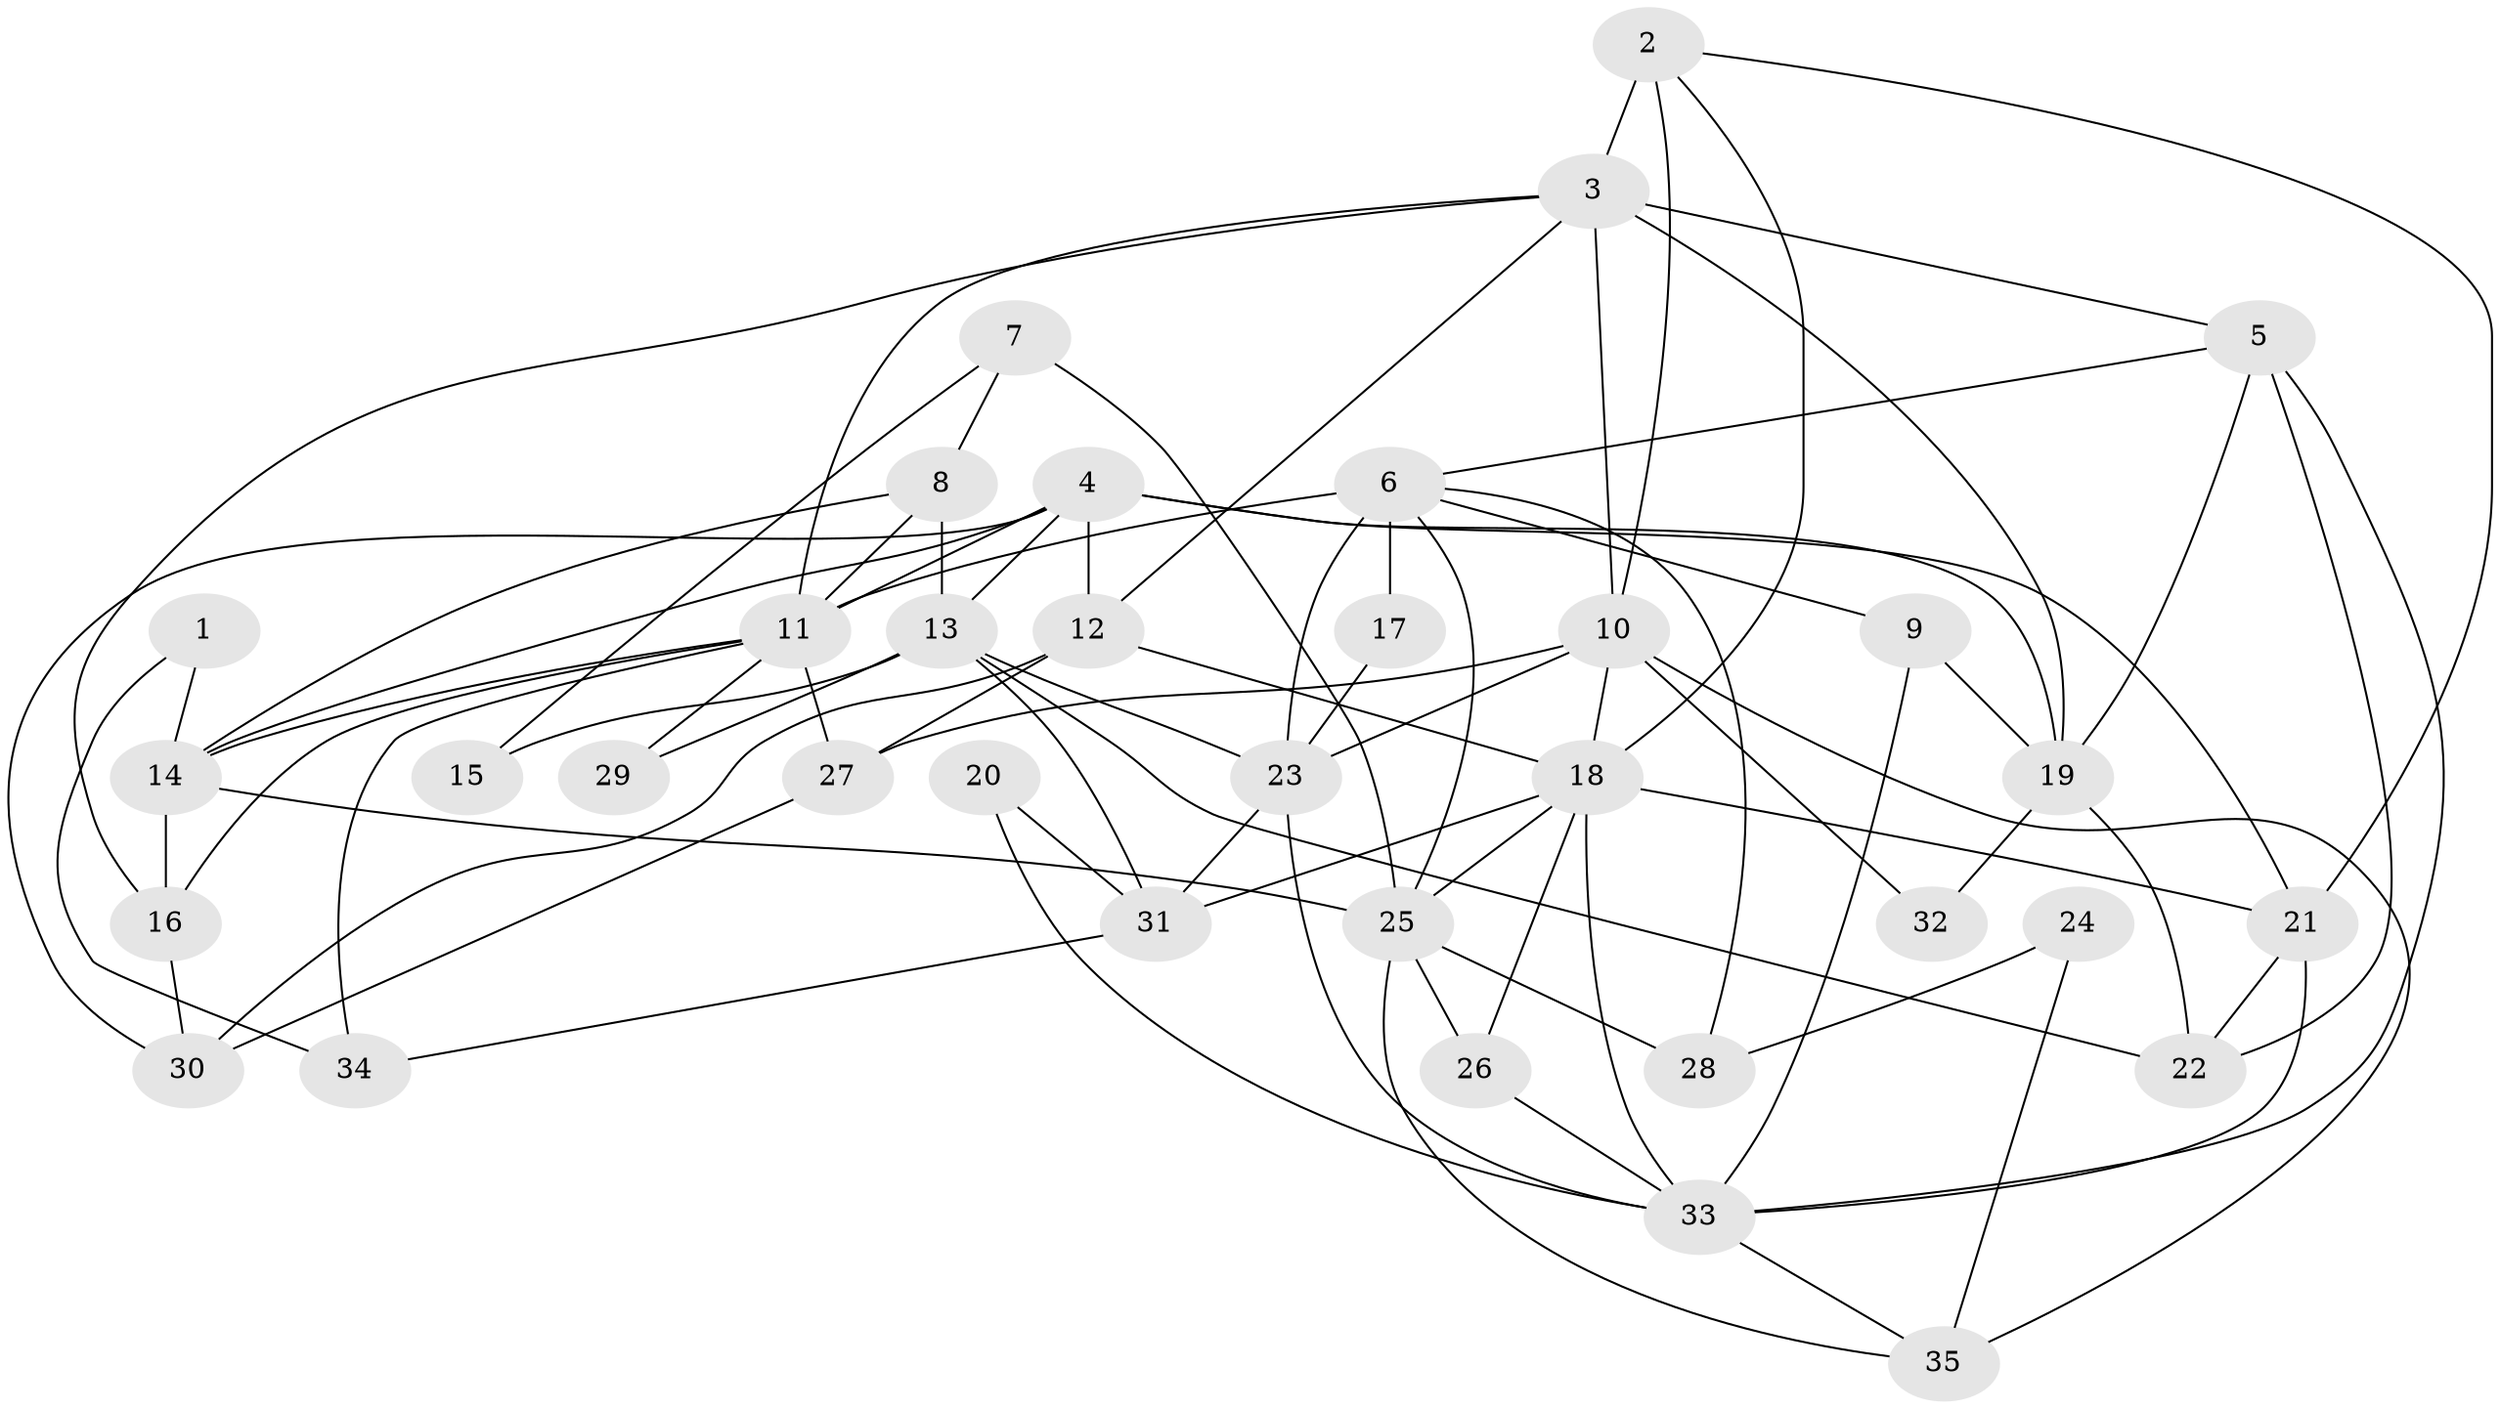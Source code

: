// original degree distribution, {2: 0.13043478260869565, 5: 0.18840579710144928, 3: 0.2463768115942029, 4: 0.3188405797101449, 6: 0.057971014492753624, 7: 0.043478260869565216, 9: 0.014492753623188406}
// Generated by graph-tools (version 1.1) at 2025/36/03/09/25 02:36:20]
// undirected, 35 vertices, 81 edges
graph export_dot {
graph [start="1"]
  node [color=gray90,style=filled];
  1;
  2;
  3;
  4;
  5;
  6;
  7;
  8;
  9;
  10;
  11;
  12;
  13;
  14;
  15;
  16;
  17;
  18;
  19;
  20;
  21;
  22;
  23;
  24;
  25;
  26;
  27;
  28;
  29;
  30;
  31;
  32;
  33;
  34;
  35;
  1 -- 14 [weight=1.0];
  1 -- 34 [weight=1.0];
  2 -- 3 [weight=3.0];
  2 -- 10 [weight=1.0];
  2 -- 18 [weight=1.0];
  2 -- 21 [weight=1.0];
  3 -- 5 [weight=1.0];
  3 -- 10 [weight=1.0];
  3 -- 11 [weight=2.0];
  3 -- 12 [weight=1.0];
  3 -- 16 [weight=1.0];
  3 -- 19 [weight=1.0];
  4 -- 11 [weight=1.0];
  4 -- 12 [weight=2.0];
  4 -- 13 [weight=1.0];
  4 -- 14 [weight=1.0];
  4 -- 19 [weight=1.0];
  4 -- 21 [weight=1.0];
  4 -- 30 [weight=1.0];
  5 -- 6 [weight=1.0];
  5 -- 19 [weight=1.0];
  5 -- 22 [weight=1.0];
  5 -- 33 [weight=1.0];
  6 -- 9 [weight=1.0];
  6 -- 11 [weight=3.0];
  6 -- 17 [weight=1.0];
  6 -- 23 [weight=1.0];
  6 -- 25 [weight=1.0];
  6 -- 28 [weight=1.0];
  7 -- 8 [weight=1.0];
  7 -- 15 [weight=1.0];
  7 -- 25 [weight=2.0];
  8 -- 11 [weight=1.0];
  8 -- 13 [weight=1.0];
  8 -- 14 [weight=1.0];
  9 -- 19 [weight=1.0];
  9 -- 33 [weight=1.0];
  10 -- 18 [weight=2.0];
  10 -- 23 [weight=2.0];
  10 -- 27 [weight=1.0];
  10 -- 32 [weight=1.0];
  10 -- 35 [weight=1.0];
  11 -- 14 [weight=1.0];
  11 -- 16 [weight=1.0];
  11 -- 27 [weight=1.0];
  11 -- 29 [weight=1.0];
  11 -- 34 [weight=1.0];
  12 -- 18 [weight=3.0];
  12 -- 27 [weight=1.0];
  12 -- 30 [weight=1.0];
  13 -- 15 [weight=1.0];
  13 -- 22 [weight=1.0];
  13 -- 23 [weight=1.0];
  13 -- 29 [weight=1.0];
  13 -- 31 [weight=1.0];
  14 -- 16 [weight=1.0];
  14 -- 25 [weight=1.0];
  16 -- 30 [weight=1.0];
  17 -- 23 [weight=1.0];
  18 -- 21 [weight=1.0];
  18 -- 25 [weight=2.0];
  18 -- 26 [weight=1.0];
  18 -- 31 [weight=2.0];
  18 -- 33 [weight=1.0];
  19 -- 22 [weight=1.0];
  19 -- 32 [weight=1.0];
  20 -- 31 [weight=1.0];
  20 -- 33 [weight=1.0];
  21 -- 22 [weight=1.0];
  21 -- 33 [weight=1.0];
  23 -- 31 [weight=1.0];
  23 -- 33 [weight=1.0];
  24 -- 28 [weight=1.0];
  24 -- 35 [weight=1.0];
  25 -- 26 [weight=2.0];
  25 -- 28 [weight=1.0];
  25 -- 35 [weight=1.0];
  26 -- 33 [weight=1.0];
  27 -- 30 [weight=1.0];
  31 -- 34 [weight=1.0];
  33 -- 35 [weight=1.0];
}
